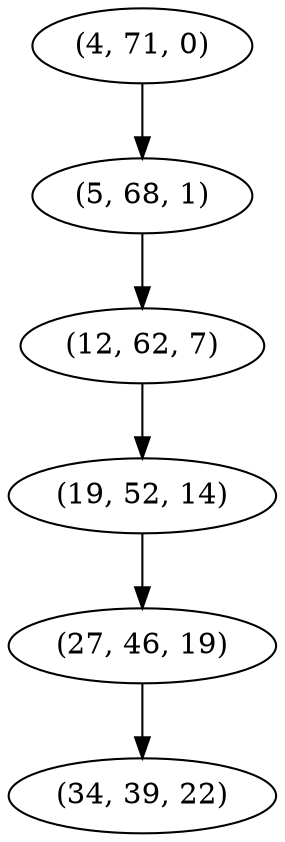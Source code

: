 digraph tree {
    "(4, 71, 0)";
    "(5, 68, 1)";
    "(12, 62, 7)";
    "(19, 52, 14)";
    "(27, 46, 19)";
    "(34, 39, 22)";
    "(4, 71, 0)" -> "(5, 68, 1)";
    "(5, 68, 1)" -> "(12, 62, 7)";
    "(12, 62, 7)" -> "(19, 52, 14)";
    "(19, 52, 14)" -> "(27, 46, 19)";
    "(27, 46, 19)" -> "(34, 39, 22)";
}
